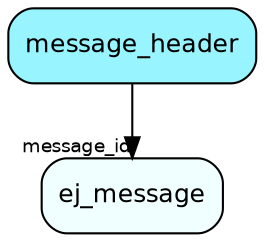 digraph message_header  {
node [shape = box style="rounded, filled" fontname = "Helvetica" fontsize = "12" ]
edge [fontname = "Helvetica" fontsize = "9"]

message_header[fillcolor = "cadetblue1"]
ej_message[fillcolor = "azure1"]
message_header -> ej_message [headlabel = "message_id"]
}
